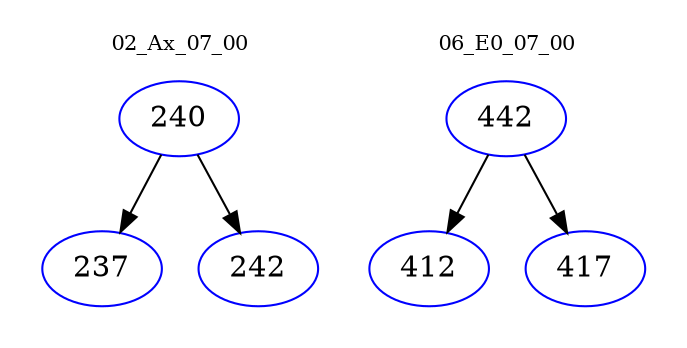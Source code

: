 digraph{
subgraph cluster_0 {
color = white
label = "02_Ax_07_00";
fontsize=10;
T0_240 [label="240", color="blue"]
T0_240 -> T0_237 [color="black"]
T0_237 [label="237", color="blue"]
T0_240 -> T0_242 [color="black"]
T0_242 [label="242", color="blue"]
}
subgraph cluster_1 {
color = white
label = "06_E0_07_00";
fontsize=10;
T1_442 [label="442", color="blue"]
T1_442 -> T1_412 [color="black"]
T1_412 [label="412", color="blue"]
T1_442 -> T1_417 [color="black"]
T1_417 [label="417", color="blue"]
}
}
